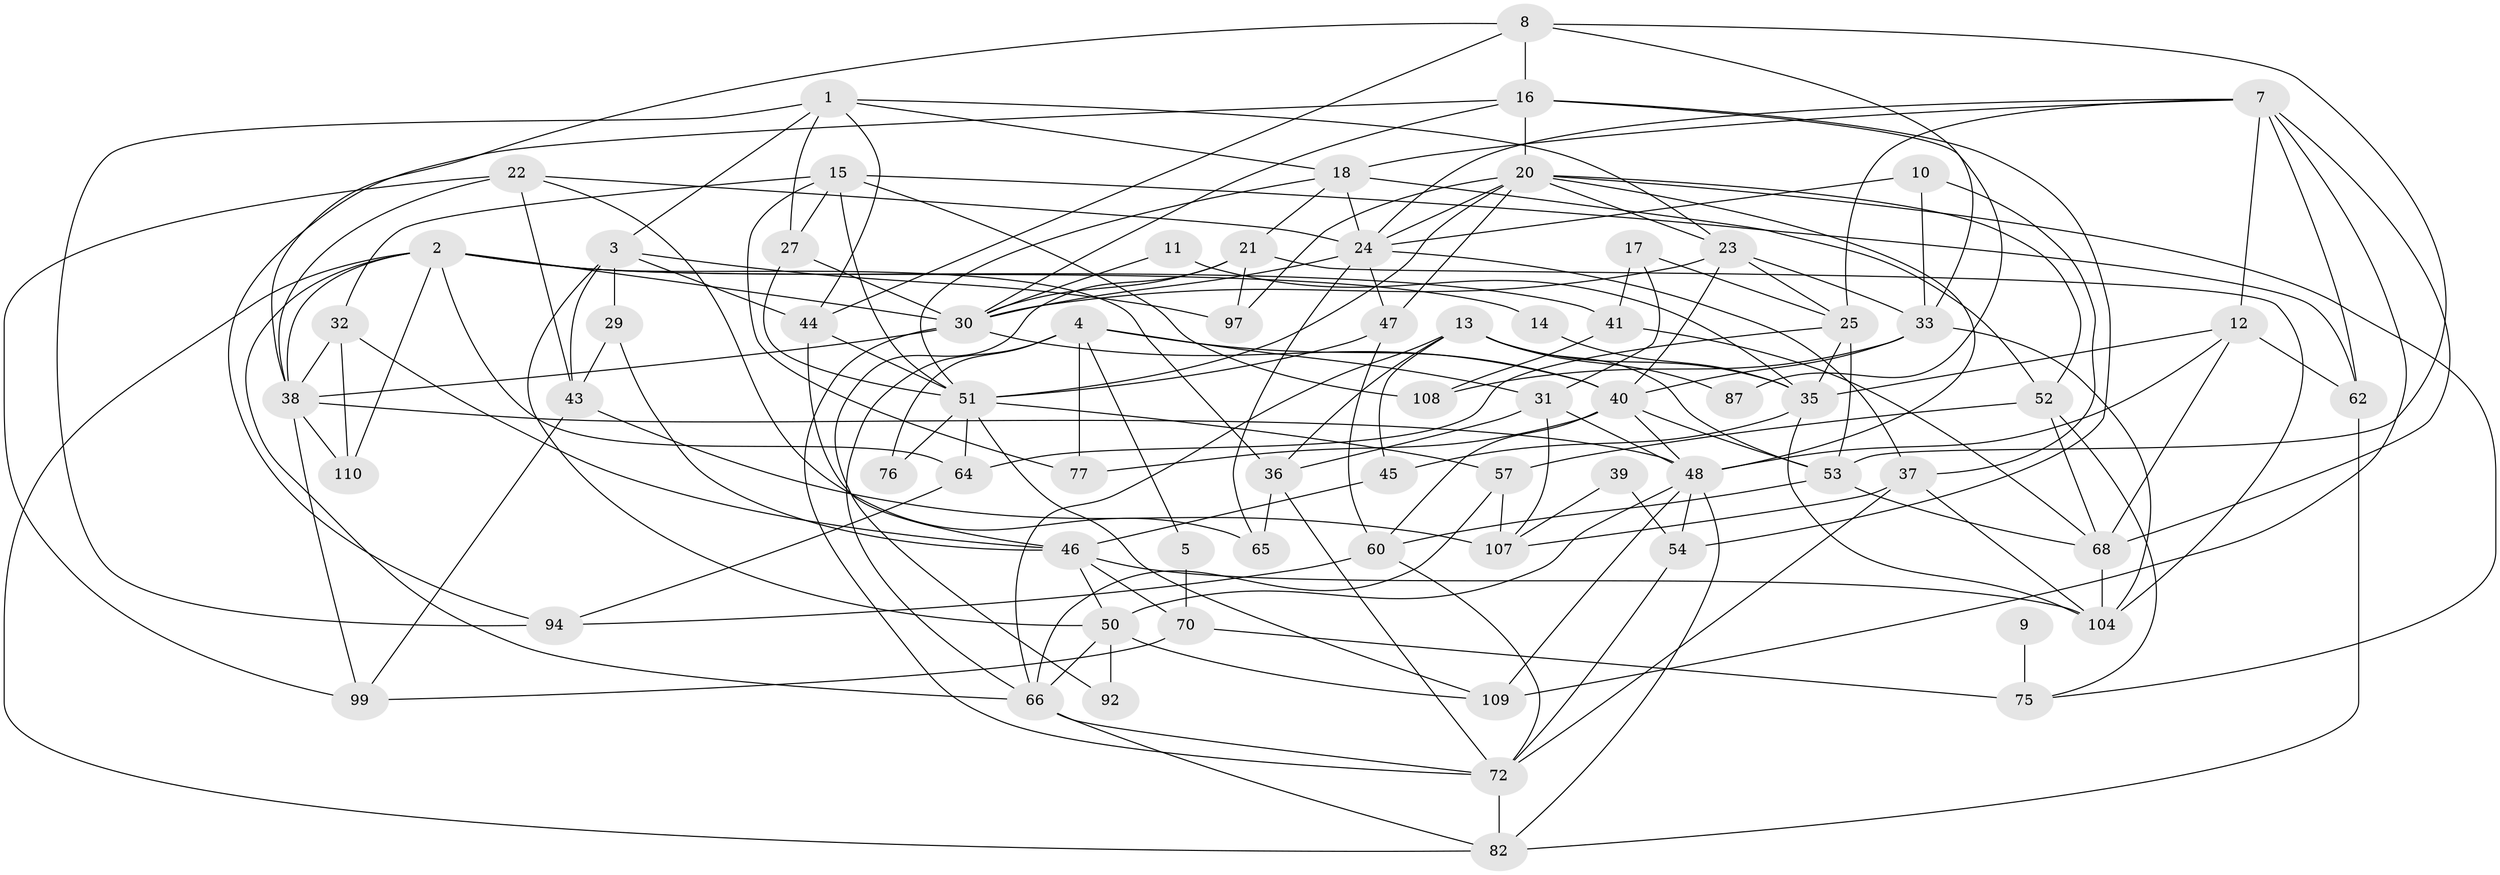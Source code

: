 // Generated by graph-tools (version 1.1) at 2025/24/03/03/25 07:24:01]
// undirected, 70 vertices, 175 edges
graph export_dot {
graph [start="1"]
  node [color=gray90,style=filled];
  1 [super="+6"];
  2 [super="+90"];
  3 [super="+26"];
  4 [super="+34"];
  5;
  7 [super="+102"];
  8 [super="+100"];
  9;
  10;
  11;
  12 [super="+84"];
  13 [super="+58"];
  14;
  15 [super="+28"];
  16 [super="+56"];
  17 [super="+19"];
  18 [super="+69"];
  20 [super="+74"];
  21 [super="+88"];
  22 [super="+85"];
  23 [super="+67"];
  24 [super="+42"];
  25 [super="+83"];
  27 [super="+96"];
  29;
  30 [super="+101"];
  31;
  32 [super="+86"];
  33 [super="+93"];
  35 [super="+95"];
  36;
  37 [super="+49"];
  38 [super="+61"];
  39;
  40 [super="+63"];
  41 [super="+80"];
  43;
  44 [super="+91"];
  45;
  46 [super="+79"];
  47;
  48 [super="+71"];
  50 [super="+55"];
  51 [super="+106"];
  52;
  53 [super="+59"];
  54;
  57;
  60 [super="+89"];
  62 [super="+98"];
  64;
  65;
  66 [super="+103"];
  68 [super="+73"];
  70;
  72 [super="+81"];
  75 [super="+78"];
  76;
  77;
  82;
  87;
  92;
  94;
  97;
  99;
  104 [super="+105"];
  107;
  108;
  109;
  110;
  1 -- 94;
  1 -- 18;
  1 -- 3;
  1 -- 23;
  1 -- 27;
  1 -- 44;
  2 -- 38;
  2 -- 110;
  2 -- 64;
  2 -- 82;
  2 -- 36;
  2 -- 41;
  2 -- 14;
  2 -- 30;
  2 -- 66;
  3 -- 97;
  3 -- 50;
  3 -- 43;
  3 -- 29;
  3 -- 44;
  4 -- 77;
  4 -- 5;
  4 -- 76;
  4 -- 40;
  4 -- 66;
  4 -- 31;
  5 -- 70;
  7 -- 109;
  7 -- 12;
  7 -- 24;
  7 -- 25;
  7 -- 68;
  7 -- 62;
  7 -- 18;
  8 -- 44;
  8 -- 53;
  8 -- 16;
  8 -- 38;
  8 -- 33;
  9 -- 75 [weight=2];
  10 -- 24;
  10 -- 33;
  10 -- 37;
  11 -- 30;
  11 -- 35;
  12 -- 48;
  12 -- 62;
  12 -- 35;
  12 -- 68;
  13 -- 36;
  13 -- 53;
  13 -- 35;
  13 -- 66;
  13 -- 45;
  13 -- 87;
  14 -- 35 [weight=2];
  15 -- 77;
  15 -- 32;
  15 -- 27;
  15 -- 108;
  15 -- 51;
  15 -- 62;
  16 -- 20;
  16 -- 54;
  16 -- 87;
  16 -- 94;
  16 -- 30;
  17 -- 31;
  17 -- 41 [weight=2];
  17 -- 25;
  18 -- 52;
  18 -- 24;
  18 -- 51;
  18 -- 21;
  20 -- 23;
  20 -- 97;
  20 -- 51;
  20 -- 52;
  20 -- 47;
  20 -- 24;
  20 -- 48;
  20 -- 75;
  21 -- 104;
  21 -- 30;
  21 -- 97;
  21 -- 92;
  22 -- 43;
  22 -- 65;
  22 -- 99;
  22 -- 24;
  22 -- 38;
  23 -- 25;
  23 -- 40;
  23 -- 33;
  23 -- 30;
  24 -- 47;
  24 -- 37;
  24 -- 65;
  24 -- 30;
  25 -- 64;
  25 -- 53;
  25 -- 35;
  27 -- 51;
  27 -- 30;
  29 -- 43;
  29 -- 46;
  30 -- 38 [weight=2];
  30 -- 40;
  30 -- 72;
  31 -- 36;
  31 -- 107;
  31 -- 48;
  32 -- 38;
  32 -- 110;
  32 -- 46;
  33 -- 108;
  33 -- 40;
  33 -- 104;
  35 -- 45;
  35 -- 104;
  36 -- 65;
  36 -- 72;
  37 -- 104;
  37 -- 107;
  37 -- 72;
  38 -- 99;
  38 -- 110;
  38 -- 48;
  39 -- 54;
  39 -- 107;
  40 -- 48;
  40 -- 53;
  40 -- 77;
  40 -- 60;
  41 -- 108;
  41 -- 68;
  43 -- 99;
  43 -- 107;
  44 -- 51;
  44 -- 46;
  45 -- 46;
  46 -- 70;
  46 -- 104;
  46 -- 50;
  47 -- 60;
  47 -- 51;
  48 -- 82;
  48 -- 109;
  48 -- 54;
  48 -- 50;
  50 -- 66;
  50 -- 92;
  50 -- 109;
  51 -- 109;
  51 -- 64;
  51 -- 57;
  51 -- 76;
  52 -- 57;
  52 -- 68;
  52 -- 75;
  53 -- 60;
  53 -- 68;
  54 -- 72;
  57 -- 66;
  57 -- 107;
  60 -- 72;
  60 -- 94;
  62 -- 82;
  64 -- 94;
  66 -- 82;
  66 -- 72;
  68 -- 104;
  70 -- 99;
  70 -- 75;
  72 -- 82;
}
